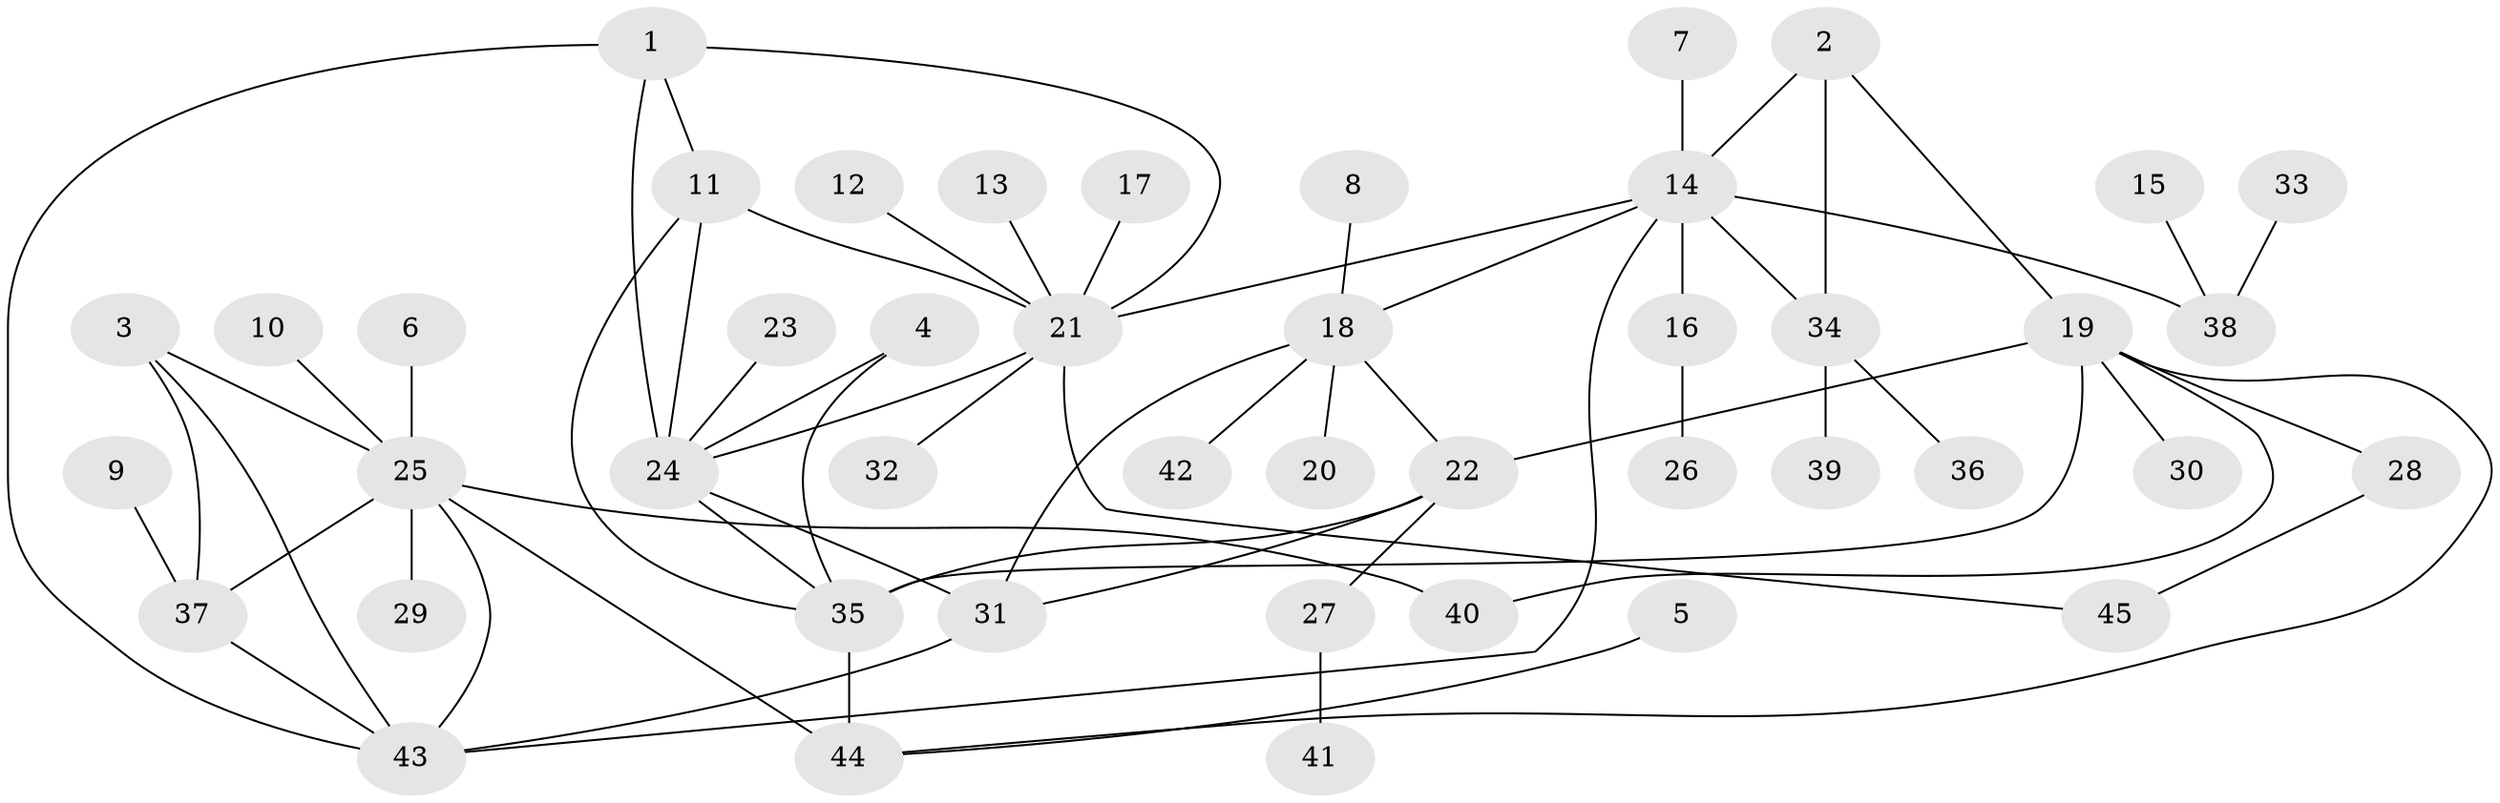 // original degree distribution, {7: 0.05555555555555555, 4: 0.05555555555555555, 5: 0.044444444444444446, 10: 0.011111111111111112, 6: 0.03333333333333333, 11: 0.022222222222222223, 8: 0.011111111111111112, 9: 0.011111111111111112, 1: 0.5555555555555556, 2: 0.17777777777777778, 3: 0.022222222222222223}
// Generated by graph-tools (version 1.1) at 2025/02/03/09/25 03:02:33]
// undirected, 45 vertices, 64 edges
graph export_dot {
graph [start="1"]
  node [color=gray90,style=filled];
  1;
  2;
  3;
  4;
  5;
  6;
  7;
  8;
  9;
  10;
  11;
  12;
  13;
  14;
  15;
  16;
  17;
  18;
  19;
  20;
  21;
  22;
  23;
  24;
  25;
  26;
  27;
  28;
  29;
  30;
  31;
  32;
  33;
  34;
  35;
  36;
  37;
  38;
  39;
  40;
  41;
  42;
  43;
  44;
  45;
  1 -- 11 [weight=1.0];
  1 -- 21 [weight=1.0];
  1 -- 24 [weight=1.0];
  1 -- 43 [weight=1.0];
  2 -- 14 [weight=1.0];
  2 -- 19 [weight=1.0];
  2 -- 34 [weight=2.0];
  3 -- 25 [weight=1.0];
  3 -- 37 [weight=1.0];
  3 -- 43 [weight=1.0];
  4 -- 24 [weight=1.0];
  4 -- 35 [weight=1.0];
  5 -- 44 [weight=1.0];
  6 -- 25 [weight=1.0];
  7 -- 14 [weight=1.0];
  8 -- 18 [weight=1.0];
  9 -- 37 [weight=1.0];
  10 -- 25 [weight=1.0];
  11 -- 21 [weight=1.0];
  11 -- 24 [weight=1.0];
  11 -- 35 [weight=1.0];
  12 -- 21 [weight=1.0];
  13 -- 21 [weight=1.0];
  14 -- 16 [weight=1.0];
  14 -- 18 [weight=1.0];
  14 -- 21 [weight=1.0];
  14 -- 34 [weight=2.0];
  14 -- 38 [weight=1.0];
  14 -- 43 [weight=1.0];
  15 -- 38 [weight=1.0];
  16 -- 26 [weight=1.0];
  17 -- 21 [weight=1.0];
  18 -- 20 [weight=1.0];
  18 -- 22 [weight=2.0];
  18 -- 31 [weight=2.0];
  18 -- 42 [weight=1.0];
  19 -- 22 [weight=1.0];
  19 -- 28 [weight=1.0];
  19 -- 30 [weight=1.0];
  19 -- 35 [weight=2.0];
  19 -- 40 [weight=1.0];
  19 -- 44 [weight=1.0];
  21 -- 24 [weight=1.0];
  21 -- 32 [weight=1.0];
  21 -- 45 [weight=1.0];
  22 -- 27 [weight=1.0];
  22 -- 31 [weight=1.0];
  22 -- 35 [weight=1.0];
  23 -- 24 [weight=1.0];
  24 -- 31 [weight=1.0];
  24 -- 35 [weight=1.0];
  25 -- 29 [weight=1.0];
  25 -- 37 [weight=1.0];
  25 -- 40 [weight=1.0];
  25 -- 43 [weight=1.0];
  25 -- 44 [weight=1.0];
  27 -- 41 [weight=1.0];
  28 -- 45 [weight=1.0];
  31 -- 43 [weight=1.0];
  33 -- 38 [weight=1.0];
  34 -- 36 [weight=1.0];
  34 -- 39 [weight=1.0];
  35 -- 44 [weight=2.0];
  37 -- 43 [weight=1.0];
}
